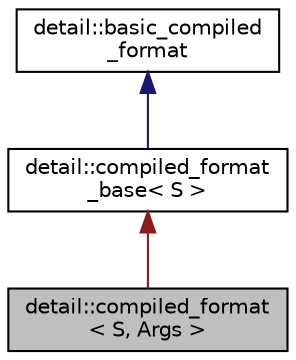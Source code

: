 digraph "detail::compiled_format&lt; S, Args &gt;"
{
 // INTERACTIVE_SVG=YES
  edge [fontname="Helvetica",fontsize="10",labelfontname="Helvetica",labelfontsize="10"];
  node [fontname="Helvetica",fontsize="10",shape=record];
  Node1 [label="detail::compiled_format\l\< S, Args \>",height=0.2,width=0.4,color="black", fillcolor="grey75", style="filled", fontcolor="black"];
  Node2 -> Node1 [dir="back",color="firebrick4",fontsize="10",style="solid",fontname="Helvetica"];
  Node2 [label="detail::compiled_format\l_base\< S \>",height=0.2,width=0.4,color="black", fillcolor="white", style="filled",URL="$structdetail_1_1compiled__format__base.html"];
  Node3 -> Node2 [dir="back",color="midnightblue",fontsize="10",style="solid",fontname="Helvetica"];
  Node3 [label="detail::basic_compiled\l_format",height=0.2,width=0.4,color="black", fillcolor="white", style="filled",URL="$structdetail_1_1basic__compiled__format.html"];
}
